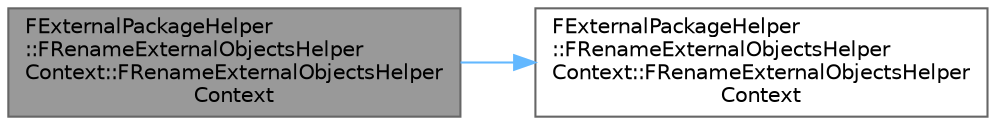 digraph "FExternalPackageHelper::FRenameExternalObjectsHelperContext::FRenameExternalObjectsHelperContext"
{
 // INTERACTIVE_SVG=YES
 // LATEX_PDF_SIZE
  bgcolor="transparent";
  edge [fontname=Helvetica,fontsize=10,labelfontname=Helvetica,labelfontsize=10];
  node [fontname=Helvetica,fontsize=10,shape=box,height=0.2,width=0.4];
  rankdir="LR";
  Node1 [id="Node000001",label="FExternalPackageHelper\l::FRenameExternalObjectsHelper\lContext::FRenameExternalObjectsHelper\lContext",height=0.2,width=0.4,color="gray40", fillcolor="grey60", style="filled", fontcolor="black",tooltip=" "];
  Node1 -> Node2 [id="edge1_Node000001_Node000002",color="steelblue1",style="solid",tooltip=" "];
  Node2 [id="Node000002",label="FExternalPackageHelper\l::FRenameExternalObjectsHelper\lContext::FRenameExternalObjectsHelper\lContext",height=0.2,width=0.4,color="grey40", fillcolor="white", style="filled",URL="$d7/ded/classFExternalPackageHelper_1_1FRenameExternalObjectsHelperContext.html#a02f0817bcc09a95ad6f8b86d3440b12c",tooltip=" "];
}
